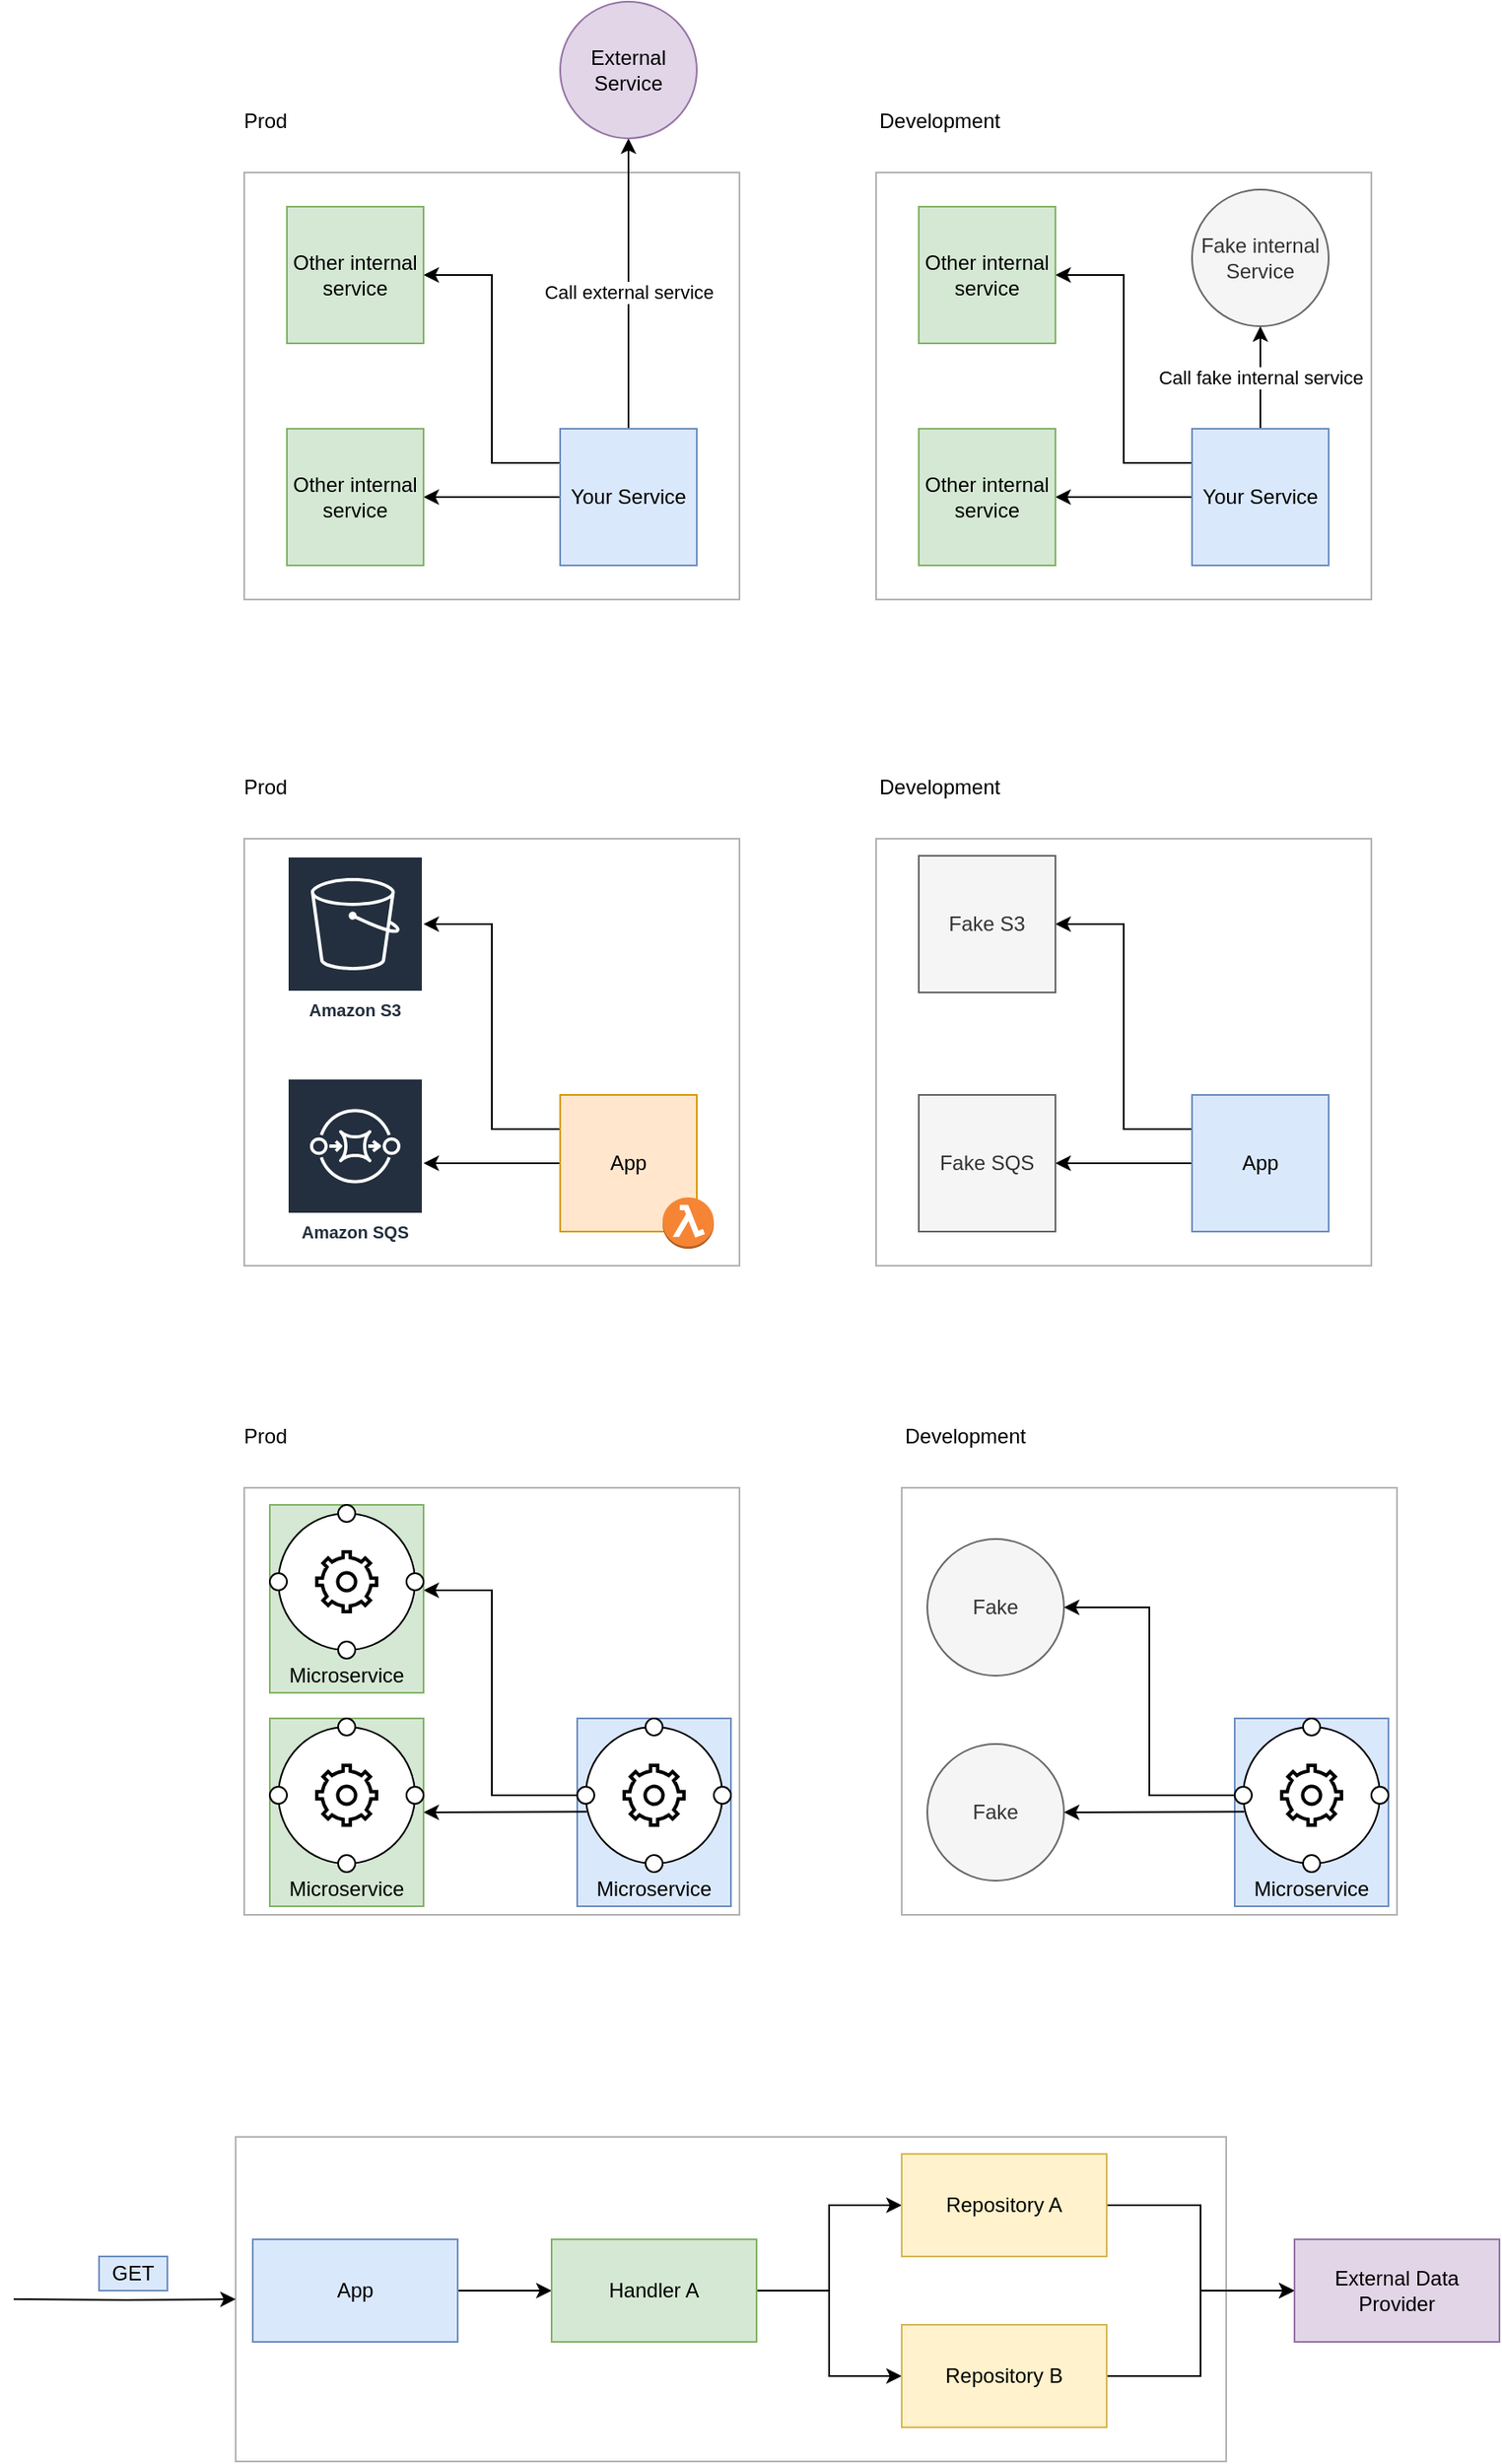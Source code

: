 <mxfile version="13.7.9" type="device"><diagram id="u_hLStqdALeqZsdArbY6" name="Page-1"><mxGraphModel dx="1936" dy="806" grid="1" gridSize="10" guides="1" tooltips="1" connect="1" arrows="1" fold="1" page="1" pageScale="1" pageWidth="850" pageHeight="1100" math="0" shadow="0"><root><mxCell id="0"/><mxCell id="1" parent="0"/><mxCell id="9PSi4sRRyA2TsP8I9HtH-1" value="" style="rounded=0;whiteSpace=wrap;html=1;fillColor=none;strokeColor=#B3B3B3;" parent="1" vertex="1"><mxGeometry x="90" y="1300" width="580" height="190" as="geometry"/></mxCell><mxCell id="SkMbfr3c_eXr5iaSoGJP-73" value="" style="rounded=0;whiteSpace=wrap;html=1;fillColor=none;strokeColor=#B3B3B3;" parent="1" vertex="1"><mxGeometry x="95" y="920" width="290" height="250" as="geometry"/></mxCell><mxCell id="SkMbfr3c_eXr5iaSoGJP-17" value="" style="rounded=0;whiteSpace=wrap;html=1;fillColor=none;strokeColor=#B3B3B3;" parent="1" vertex="1"><mxGeometry x="95" y="150" width="290" height="250" as="geometry"/></mxCell><mxCell id="SkMbfr3c_eXr5iaSoGJP-18" value="Prod" style="text;html=1;strokeColor=none;fillColor=none;align=center;verticalAlign=middle;whiteSpace=wrap;rounded=0;" parent="1" vertex="1"><mxGeometry x="95" y="110" width="25" height="20" as="geometry"/></mxCell><mxCell id="SkMbfr3c_eXr5iaSoGJP-21" value="" style="edgeStyle=none;rounded=0;orthogonalLoop=1;jettySize=auto;html=1;" parent="1" source="SkMbfr3c_eXr5iaSoGJP-19" target="SkMbfr3c_eXr5iaSoGJP-20" edge="1"><mxGeometry relative="1" as="geometry"/></mxCell><mxCell id="SkMbfr3c_eXr5iaSoGJP-23" value="" style="edgeStyle=orthogonalEdgeStyle;rounded=0;orthogonalLoop=1;jettySize=auto;html=1;exitX=0;exitY=0.25;exitDx=0;exitDy=0;entryX=1;entryY=0.5;entryDx=0;entryDy=0;" parent="1" source="SkMbfr3c_eXr5iaSoGJP-19" target="SkMbfr3c_eXr5iaSoGJP-22" edge="1"><mxGeometry relative="1" as="geometry"/></mxCell><mxCell id="SkMbfr3c_eXr5iaSoGJP-25" value="" style="edgeStyle=orthogonalEdgeStyle;rounded=0;orthogonalLoop=1;jettySize=auto;html=1;" parent="1" source="SkMbfr3c_eXr5iaSoGJP-19" target="SkMbfr3c_eXr5iaSoGJP-24" edge="1"><mxGeometry relative="1" as="geometry"/></mxCell><mxCell id="SkMbfr3c_eXr5iaSoGJP-26" value="Call external service" style="edgeLabel;html=1;align=center;verticalAlign=middle;resizable=0;points=[];" parent="SkMbfr3c_eXr5iaSoGJP-25" vertex="1" connectable="0"><mxGeometry x="0.171" y="-2" relative="1" as="geometry"><mxPoint x="-2" y="19.17" as="offset"/></mxGeometry></mxCell><mxCell id="SkMbfr3c_eXr5iaSoGJP-19" value="Your Service" style="whiteSpace=wrap;html=1;aspect=fixed;strokeColor=#6c8ebf;fillColor=#dae8fc;" parent="1" vertex="1"><mxGeometry x="280" y="300" width="80" height="80" as="geometry"/></mxCell><mxCell id="SkMbfr3c_eXr5iaSoGJP-20" value="Other internal service" style="whiteSpace=wrap;html=1;aspect=fixed;strokeColor=#82b366;fillColor=#d5e8d4;" parent="1" vertex="1"><mxGeometry x="120" y="300" width="80" height="80" as="geometry"/></mxCell><mxCell id="SkMbfr3c_eXr5iaSoGJP-22" value="Other internal service" style="whiteSpace=wrap;html=1;aspect=fixed;strokeColor=#82b366;fillColor=#d5e8d4;" parent="1" vertex="1"><mxGeometry x="120" y="170" width="80" height="80" as="geometry"/></mxCell><mxCell id="SkMbfr3c_eXr5iaSoGJP-24" value="External&lt;br&gt;Service" style="ellipse;whiteSpace=wrap;html=1;strokeColor=#9673a6;fillColor=#e1d5e7;" parent="1" vertex="1"><mxGeometry x="280" y="50" width="80" height="80" as="geometry"/></mxCell><mxCell id="SkMbfr3c_eXr5iaSoGJP-27" value="" style="rounded=0;whiteSpace=wrap;html=1;fillColor=none;strokeColor=#B3B3B3;" parent="1" vertex="1"><mxGeometry x="465" y="150" width="290" height="250" as="geometry"/></mxCell><mxCell id="SkMbfr3c_eXr5iaSoGJP-29" value="" style="edgeStyle=none;rounded=0;orthogonalLoop=1;jettySize=auto;html=1;" parent="1" source="SkMbfr3c_eXr5iaSoGJP-33" target="SkMbfr3c_eXr5iaSoGJP-34" edge="1"><mxGeometry relative="1" as="geometry"/></mxCell><mxCell id="SkMbfr3c_eXr5iaSoGJP-30" value="" style="edgeStyle=orthogonalEdgeStyle;rounded=0;orthogonalLoop=1;jettySize=auto;html=1;exitX=0;exitY=0.25;exitDx=0;exitDy=0;entryX=1;entryY=0.5;entryDx=0;entryDy=0;" parent="1" source="SkMbfr3c_eXr5iaSoGJP-33" target="SkMbfr3c_eXr5iaSoGJP-35" edge="1"><mxGeometry relative="1" as="geometry"/></mxCell><mxCell id="SkMbfr3c_eXr5iaSoGJP-31" value="" style="edgeStyle=orthogonalEdgeStyle;rounded=0;orthogonalLoop=1;jettySize=auto;html=1;" parent="1" source="SkMbfr3c_eXr5iaSoGJP-33" target="SkMbfr3c_eXr5iaSoGJP-36" edge="1"><mxGeometry relative="1" as="geometry"/></mxCell><mxCell id="SkMbfr3c_eXr5iaSoGJP-32" value="Call fake internal service" style="edgeLabel;html=1;align=center;verticalAlign=middle;resizable=0;points=[];" parent="SkMbfr3c_eXr5iaSoGJP-31" vertex="1" connectable="0"><mxGeometry x="0.171" y="-2" relative="1" as="geometry"><mxPoint x="-2" y="5.0" as="offset"/></mxGeometry></mxCell><mxCell id="SkMbfr3c_eXr5iaSoGJP-33" value="Your Service" style="whiteSpace=wrap;html=1;aspect=fixed;strokeColor=#6c8ebf;fillColor=#dae8fc;" parent="1" vertex="1"><mxGeometry x="650" y="300" width="80" height="80" as="geometry"/></mxCell><mxCell id="SkMbfr3c_eXr5iaSoGJP-34" value="Other internal service" style="whiteSpace=wrap;html=1;aspect=fixed;strokeColor=#82b366;fillColor=#d5e8d4;" parent="1" vertex="1"><mxGeometry x="490" y="300" width="80" height="80" as="geometry"/></mxCell><mxCell id="SkMbfr3c_eXr5iaSoGJP-35" value="Other internal service" style="whiteSpace=wrap;html=1;aspect=fixed;strokeColor=#82b366;fillColor=#d5e8d4;" parent="1" vertex="1"><mxGeometry x="490" y="170" width="80" height="80" as="geometry"/></mxCell><mxCell id="SkMbfr3c_eXr5iaSoGJP-36" value="Fake internal&lt;br&gt;Service" style="ellipse;whiteSpace=wrap;html=1;strokeColor=#666666;fillColor=#f5f5f5;fontColor=#333333;" parent="1" vertex="1"><mxGeometry x="650" y="160" width="80" height="80" as="geometry"/></mxCell><mxCell id="SkMbfr3c_eXr5iaSoGJP-37" value="" style="rounded=0;whiteSpace=wrap;html=1;fillColor=none;strokeColor=#B3B3B3;" parent="1" vertex="1"><mxGeometry x="95" y="540" width="290" height="250" as="geometry"/></mxCell><mxCell id="SkMbfr3c_eXr5iaSoGJP-38" value="Prod" style="text;html=1;strokeColor=none;fillColor=none;align=center;verticalAlign=middle;whiteSpace=wrap;rounded=0;" parent="1" vertex="1"><mxGeometry x="95" y="500" width="25" height="20" as="geometry"/></mxCell><mxCell id="SkMbfr3c_eXr5iaSoGJP-39" value="" style="edgeStyle=none;rounded=0;orthogonalLoop=1;jettySize=auto;html=1;" parent="1" source="SkMbfr3c_eXr5iaSoGJP-43" edge="1"><mxGeometry relative="1" as="geometry"><mxPoint x="200" y="730" as="targetPoint"/></mxGeometry></mxCell><mxCell id="SkMbfr3c_eXr5iaSoGJP-40" value="" style="edgeStyle=orthogonalEdgeStyle;rounded=0;orthogonalLoop=1;jettySize=auto;html=1;exitX=0;exitY=0.25;exitDx=0;exitDy=0;entryX=1;entryY=0.4;entryDx=0;entryDy=0;entryPerimeter=0;" parent="1" source="SkMbfr3c_eXr5iaSoGJP-43" target="SkMbfr3c_eXr5iaSoGJP-47" edge="1"><mxGeometry relative="1" as="geometry"><mxPoint x="200" y="600" as="targetPoint"/></mxGeometry></mxCell><mxCell id="SkMbfr3c_eXr5iaSoGJP-43" value="App" style="whiteSpace=wrap;html=1;aspect=fixed;strokeColor=#d79b00;fillColor=#ffe6cc;" parent="1" vertex="1"><mxGeometry x="280" y="690" width="80" height="80" as="geometry"/></mxCell><mxCell id="SkMbfr3c_eXr5iaSoGJP-47" value="Amazon S3" style="outlineConnect=0;fontColor=#232F3E;gradientColor=none;strokeColor=#ffffff;fillColor=#232F3E;dashed=0;verticalLabelPosition=middle;verticalAlign=bottom;align=center;html=1;whiteSpace=wrap;fontSize=10;fontStyle=1;spacing=3;shape=mxgraph.aws4.productIcon;prIcon=mxgraph.aws4.s3;" parent="1" vertex="1"><mxGeometry x="120" y="550" width="80" height="100" as="geometry"/></mxCell><mxCell id="SkMbfr3c_eXr5iaSoGJP-49" value="" style="outlineConnect=0;dashed=0;verticalLabelPosition=bottom;verticalAlign=top;align=center;html=1;shape=mxgraph.aws3.lambda_function;fillColor=#F58534;gradientColor=none;strokeColor=#B3B3B3;" parent="1" vertex="1"><mxGeometry x="340" y="750" width="30" height="30" as="geometry"/></mxCell><mxCell id="SkMbfr3c_eXr5iaSoGJP-50" value="Amazon SQS" style="outlineConnect=0;fontColor=#232F3E;gradientColor=none;strokeColor=#ffffff;fillColor=#232F3E;dashed=0;verticalLabelPosition=middle;verticalAlign=bottom;align=center;html=1;whiteSpace=wrap;fontSize=10;fontStyle=1;spacing=3;shape=mxgraph.aws4.productIcon;prIcon=mxgraph.aws4.sqs;" parent="1" vertex="1"><mxGeometry x="120" y="680" width="80" height="100" as="geometry"/></mxCell><mxCell id="SkMbfr3c_eXr5iaSoGJP-51" value="" style="rounded=0;whiteSpace=wrap;html=1;fillColor=none;strokeColor=#B3B3B3;" parent="1" vertex="1"><mxGeometry x="465" y="540" width="290" height="250" as="geometry"/></mxCell><mxCell id="SkMbfr3c_eXr5iaSoGJP-53" value="" style="edgeStyle=none;rounded=0;orthogonalLoop=1;jettySize=auto;html=1;" parent="1" source="SkMbfr3c_eXr5iaSoGJP-55" edge="1"><mxGeometry relative="1" as="geometry"><mxPoint x="570" y="730" as="targetPoint"/></mxGeometry></mxCell><mxCell id="SkMbfr3c_eXr5iaSoGJP-54" value="" style="edgeStyle=orthogonalEdgeStyle;rounded=0;orthogonalLoop=1;jettySize=auto;html=1;exitX=0;exitY=0.25;exitDx=0;exitDy=0;entryX=1;entryY=0.5;entryDx=0;entryDy=0;" parent="1" source="SkMbfr3c_eXr5iaSoGJP-55" target="SkMbfr3c_eXr5iaSoGJP-60" edge="1"><mxGeometry relative="1" as="geometry"><mxPoint x="570" y="590" as="targetPoint"/></mxGeometry></mxCell><mxCell id="SkMbfr3c_eXr5iaSoGJP-55" value="App" style="whiteSpace=wrap;html=1;aspect=fixed;strokeColor=#6c8ebf;fillColor=#dae8fc;" parent="1" vertex="1"><mxGeometry x="650" y="690" width="80" height="80" as="geometry"/></mxCell><mxCell id="SkMbfr3c_eXr5iaSoGJP-60" value="Fake S3" style="whiteSpace=wrap;html=1;aspect=fixed;strokeColor=#666666;fillColor=#f5f5f5;fontColor=#333333;" parent="1" vertex="1"><mxGeometry x="490" y="550" width="80" height="80" as="geometry"/></mxCell><mxCell id="SkMbfr3c_eXr5iaSoGJP-61" value="Fake SQS" style="whiteSpace=wrap;html=1;aspect=fixed;strokeColor=#666666;fillColor=#f5f5f5;fontColor=#333333;" parent="1" vertex="1"><mxGeometry x="490" y="690" width="80" height="80" as="geometry"/></mxCell><mxCell id="SkMbfr3c_eXr5iaSoGJP-72" value="" style="group;fillColor=#dae8fc;strokeColor=#6c8ebf;" parent="1" vertex="1" connectable="0"><mxGeometry x="290" y="1055" width="90" height="110" as="geometry"/></mxCell><mxCell id="SkMbfr3c_eXr5iaSoGJP-71" value="" style="group" parent="SkMbfr3c_eXr5iaSoGJP-72" vertex="1" connectable="0"><mxGeometry width="90" height="110" as="geometry"/></mxCell><mxCell id="SkMbfr3c_eXr5iaSoGJP-69" value="" style="group" parent="SkMbfr3c_eXr5iaSoGJP-71" vertex="1" connectable="0"><mxGeometry width="90" height="90" as="geometry"/></mxCell><mxCell id="SkMbfr3c_eXr5iaSoGJP-64" value="" style="ellipse;whiteSpace=wrap;html=1;aspect=fixed;strokeColor=#000000;fillColor=#ffffff;" parent="SkMbfr3c_eXr5iaSoGJP-69" vertex="1"><mxGeometry x="5" y="5" width="80" height="80" as="geometry"/></mxCell><mxCell id="SkMbfr3c_eXr5iaSoGJP-63" value="" style="html=1;verticalLabelPosition=bottom;align=center;labelBackgroundColor=#ffffff;verticalAlign=top;strokeWidth=2;shadow=0;dashed=0;shape=mxgraph.ios7.icons.settings;fillColor=#ffffff;" parent="SkMbfr3c_eXr5iaSoGJP-69" vertex="1"><mxGeometry x="27.5" y="27.5" width="35" height="35" as="geometry"/></mxCell><mxCell id="SkMbfr3c_eXr5iaSoGJP-65" value="" style="ellipse;whiteSpace=wrap;html=1;aspect=fixed;" parent="SkMbfr3c_eXr5iaSoGJP-69" vertex="1"><mxGeometry x="40" width="10" height="10" as="geometry"/></mxCell><mxCell id="SkMbfr3c_eXr5iaSoGJP-66" value="" style="ellipse;whiteSpace=wrap;html=1;aspect=fixed;strokeColor=#000000;" parent="SkMbfr3c_eXr5iaSoGJP-69" vertex="1"><mxGeometry y="40" width="10" height="10" as="geometry"/></mxCell><mxCell id="SkMbfr3c_eXr5iaSoGJP-67" value="" style="ellipse;whiteSpace=wrap;html=1;aspect=fixed;strokeColor=#000000;" parent="SkMbfr3c_eXr5iaSoGJP-69" vertex="1"><mxGeometry x="40" y="80" width="10" height="10" as="geometry"/></mxCell><mxCell id="SkMbfr3c_eXr5iaSoGJP-68" value="" style="ellipse;whiteSpace=wrap;html=1;aspect=fixed;strokeColor=#000000;" parent="SkMbfr3c_eXr5iaSoGJP-69" vertex="1"><mxGeometry x="80" y="40" width="10" height="10" as="geometry"/></mxCell><mxCell id="SkMbfr3c_eXr5iaSoGJP-70" value="Microservice" style="text;html=1;strokeColor=none;fillColor=none;align=center;verticalAlign=middle;whiteSpace=wrap;rounded=0;" parent="SkMbfr3c_eXr5iaSoGJP-71" vertex="1"><mxGeometry x="5" y="90" width="80" height="20" as="geometry"/></mxCell><mxCell id="SkMbfr3c_eXr5iaSoGJP-74" value="Prod" style="text;html=1;strokeColor=none;fillColor=none;align=center;verticalAlign=middle;whiteSpace=wrap;rounded=0;" parent="1" vertex="1"><mxGeometry x="95" y="880" width="25" height="20" as="geometry"/></mxCell><mxCell id="SkMbfr3c_eXr5iaSoGJP-75" value="" style="edgeStyle=none;rounded=0;orthogonalLoop=1;jettySize=auto;html=1;exitX=0.008;exitY=0.62;exitDx=0;exitDy=0;exitPerimeter=0;" parent="1" source="SkMbfr3c_eXr5iaSoGJP-64" edge="1"><mxGeometry relative="1" as="geometry"><mxPoint x="200" y="1110" as="targetPoint"/><mxPoint x="280" y="1110" as="sourcePoint"/></mxGeometry></mxCell><mxCell id="SkMbfr3c_eXr5iaSoGJP-76" value="" style="edgeStyle=orthogonalEdgeStyle;rounded=0;orthogonalLoop=1;jettySize=auto;html=1;exitX=0;exitY=0.5;exitDx=0;exitDy=0;" parent="1" source="SkMbfr3c_eXr5iaSoGJP-66" edge="1"><mxGeometry relative="1" as="geometry"><mxPoint x="200" y="980" as="targetPoint"/><mxPoint x="280" y="1100" as="sourcePoint"/><Array as="points"><mxPoint x="240" y="1100"/><mxPoint x="240" y="980"/></Array></mxGeometry></mxCell><mxCell id="SkMbfr3c_eXr5iaSoGJP-81" value="" style="group;fillColor=#d5e8d4;strokeColor=#82b366;" parent="1" vertex="1" connectable="0"><mxGeometry x="110" y="930" width="90" height="110" as="geometry"/></mxCell><mxCell id="SkMbfr3c_eXr5iaSoGJP-82" value="" style="group" parent="SkMbfr3c_eXr5iaSoGJP-81" vertex="1" connectable="0"><mxGeometry width="90" height="110" as="geometry"/></mxCell><mxCell id="SkMbfr3c_eXr5iaSoGJP-83" value="" style="group" parent="SkMbfr3c_eXr5iaSoGJP-82" vertex="1" connectable="0"><mxGeometry width="90" height="90" as="geometry"/></mxCell><mxCell id="SkMbfr3c_eXr5iaSoGJP-84" value="" style="ellipse;whiteSpace=wrap;html=1;aspect=fixed;strokeColor=#000000;fillColor=#ffffff;" parent="SkMbfr3c_eXr5iaSoGJP-83" vertex="1"><mxGeometry x="5" y="5" width="80" height="80" as="geometry"/></mxCell><mxCell id="SkMbfr3c_eXr5iaSoGJP-85" value="" style="html=1;verticalLabelPosition=bottom;align=center;labelBackgroundColor=#ffffff;verticalAlign=top;strokeWidth=2;shadow=0;dashed=0;shape=mxgraph.ios7.icons.settings;fillColor=#ffffff;" parent="SkMbfr3c_eXr5iaSoGJP-83" vertex="1"><mxGeometry x="27.5" y="27.5" width="35" height="35" as="geometry"/></mxCell><mxCell id="SkMbfr3c_eXr5iaSoGJP-86" value="" style="ellipse;whiteSpace=wrap;html=1;aspect=fixed;" parent="SkMbfr3c_eXr5iaSoGJP-83" vertex="1"><mxGeometry x="40" width="10" height="10" as="geometry"/></mxCell><mxCell id="SkMbfr3c_eXr5iaSoGJP-87" value="" style="ellipse;whiteSpace=wrap;html=1;aspect=fixed;strokeColor=#000000;" parent="SkMbfr3c_eXr5iaSoGJP-83" vertex="1"><mxGeometry y="40" width="10" height="10" as="geometry"/></mxCell><mxCell id="SkMbfr3c_eXr5iaSoGJP-88" value="" style="ellipse;whiteSpace=wrap;html=1;aspect=fixed;strokeColor=#000000;" parent="SkMbfr3c_eXr5iaSoGJP-83" vertex="1"><mxGeometry x="40" y="80" width="10" height="10" as="geometry"/></mxCell><mxCell id="SkMbfr3c_eXr5iaSoGJP-89" value="" style="ellipse;whiteSpace=wrap;html=1;aspect=fixed;strokeColor=#000000;" parent="SkMbfr3c_eXr5iaSoGJP-83" vertex="1"><mxGeometry x="80" y="40" width="10" height="10" as="geometry"/></mxCell><mxCell id="SkMbfr3c_eXr5iaSoGJP-90" value="Microservice" style="text;html=1;strokeColor=none;fillColor=none;align=center;verticalAlign=middle;whiteSpace=wrap;rounded=0;" parent="SkMbfr3c_eXr5iaSoGJP-82" vertex="1"><mxGeometry x="5" y="90" width="80" height="20" as="geometry"/></mxCell><mxCell id="SkMbfr3c_eXr5iaSoGJP-91" value="" style="group;fillColor=#d5e8d4;strokeColor=#82b366;" parent="1" vertex="1" connectable="0"><mxGeometry x="110" y="1055" width="90" height="110" as="geometry"/></mxCell><mxCell id="SkMbfr3c_eXr5iaSoGJP-92" value="" style="group" parent="SkMbfr3c_eXr5iaSoGJP-91" vertex="1" connectable="0"><mxGeometry width="90" height="110" as="geometry"/></mxCell><mxCell id="SkMbfr3c_eXr5iaSoGJP-93" value="" style="group" parent="SkMbfr3c_eXr5iaSoGJP-92" vertex="1" connectable="0"><mxGeometry width="90" height="90" as="geometry"/></mxCell><mxCell id="SkMbfr3c_eXr5iaSoGJP-94" value="" style="ellipse;whiteSpace=wrap;html=1;aspect=fixed;strokeColor=#000000;fillColor=#ffffff;" parent="SkMbfr3c_eXr5iaSoGJP-93" vertex="1"><mxGeometry x="5" y="5" width="80" height="80" as="geometry"/></mxCell><mxCell id="SkMbfr3c_eXr5iaSoGJP-95" value="" style="html=1;verticalLabelPosition=bottom;align=center;labelBackgroundColor=#ffffff;verticalAlign=top;strokeWidth=2;shadow=0;dashed=0;shape=mxgraph.ios7.icons.settings;fillColor=#ffffff;" parent="SkMbfr3c_eXr5iaSoGJP-93" vertex="1"><mxGeometry x="27.5" y="27.5" width="35" height="35" as="geometry"/></mxCell><mxCell id="SkMbfr3c_eXr5iaSoGJP-96" value="" style="ellipse;whiteSpace=wrap;html=1;aspect=fixed;" parent="SkMbfr3c_eXr5iaSoGJP-93" vertex="1"><mxGeometry x="40" width="10" height="10" as="geometry"/></mxCell><mxCell id="SkMbfr3c_eXr5iaSoGJP-97" value="" style="ellipse;whiteSpace=wrap;html=1;aspect=fixed;strokeColor=#000000;" parent="SkMbfr3c_eXr5iaSoGJP-93" vertex="1"><mxGeometry y="40" width="10" height="10" as="geometry"/></mxCell><mxCell id="SkMbfr3c_eXr5iaSoGJP-98" value="" style="ellipse;whiteSpace=wrap;html=1;aspect=fixed;strokeColor=#000000;" parent="SkMbfr3c_eXr5iaSoGJP-93" vertex="1"><mxGeometry x="40" y="80" width="10" height="10" as="geometry"/></mxCell><mxCell id="SkMbfr3c_eXr5iaSoGJP-99" value="" style="ellipse;whiteSpace=wrap;html=1;aspect=fixed;strokeColor=#000000;" parent="SkMbfr3c_eXr5iaSoGJP-93" vertex="1"><mxGeometry x="80" y="40" width="10" height="10" as="geometry"/></mxCell><mxCell id="SkMbfr3c_eXr5iaSoGJP-100" value="Microservice" style="text;html=1;strokeColor=none;fillColor=none;align=center;verticalAlign=middle;whiteSpace=wrap;rounded=0;" parent="SkMbfr3c_eXr5iaSoGJP-92" vertex="1"><mxGeometry x="5" y="90" width="80" height="20" as="geometry"/></mxCell><mxCell id="SkMbfr3c_eXr5iaSoGJP-101" value="" style="rounded=0;whiteSpace=wrap;html=1;fillColor=none;strokeColor=#B3B3B3;" parent="1" vertex="1"><mxGeometry x="480" y="920" width="290" height="250" as="geometry"/></mxCell><mxCell id="SkMbfr3c_eXr5iaSoGJP-102" value="" style="group;fillColor=#dae8fc;strokeColor=#6c8ebf;" parent="1" vertex="1" connectable="0"><mxGeometry x="675" y="1055" width="90" height="110" as="geometry"/></mxCell><mxCell id="SkMbfr3c_eXr5iaSoGJP-103" value="" style="group" parent="SkMbfr3c_eXr5iaSoGJP-102" vertex="1" connectable="0"><mxGeometry width="90" height="110" as="geometry"/></mxCell><mxCell id="SkMbfr3c_eXr5iaSoGJP-104" value="" style="group" parent="SkMbfr3c_eXr5iaSoGJP-103" vertex="1" connectable="0"><mxGeometry width="90" height="90" as="geometry"/></mxCell><mxCell id="SkMbfr3c_eXr5iaSoGJP-105" value="" style="ellipse;whiteSpace=wrap;html=1;aspect=fixed;strokeColor=#000000;fillColor=#ffffff;" parent="SkMbfr3c_eXr5iaSoGJP-104" vertex="1"><mxGeometry x="5" y="5" width="80" height="80" as="geometry"/></mxCell><mxCell id="SkMbfr3c_eXr5iaSoGJP-106" value="" style="html=1;verticalLabelPosition=bottom;align=center;labelBackgroundColor=#ffffff;verticalAlign=top;strokeWidth=2;shadow=0;dashed=0;shape=mxgraph.ios7.icons.settings;fillColor=#ffffff;" parent="SkMbfr3c_eXr5iaSoGJP-104" vertex="1"><mxGeometry x="27.5" y="27.5" width="35" height="35" as="geometry"/></mxCell><mxCell id="SkMbfr3c_eXr5iaSoGJP-107" value="" style="ellipse;whiteSpace=wrap;html=1;aspect=fixed;" parent="SkMbfr3c_eXr5iaSoGJP-104" vertex="1"><mxGeometry x="40" width="10" height="10" as="geometry"/></mxCell><mxCell id="SkMbfr3c_eXr5iaSoGJP-108" value="" style="ellipse;whiteSpace=wrap;html=1;aspect=fixed;strokeColor=#000000;" parent="SkMbfr3c_eXr5iaSoGJP-104" vertex="1"><mxGeometry y="40" width="10" height="10" as="geometry"/></mxCell><mxCell id="SkMbfr3c_eXr5iaSoGJP-109" value="" style="ellipse;whiteSpace=wrap;html=1;aspect=fixed;strokeColor=#000000;" parent="SkMbfr3c_eXr5iaSoGJP-104" vertex="1"><mxGeometry x="40" y="80" width="10" height="10" as="geometry"/></mxCell><mxCell id="SkMbfr3c_eXr5iaSoGJP-110" value="" style="ellipse;whiteSpace=wrap;html=1;aspect=fixed;strokeColor=#000000;" parent="SkMbfr3c_eXr5iaSoGJP-104" vertex="1"><mxGeometry x="80" y="40" width="10" height="10" as="geometry"/></mxCell><mxCell id="SkMbfr3c_eXr5iaSoGJP-111" value="Microservice" style="text;html=1;strokeColor=none;fillColor=none;align=center;verticalAlign=middle;whiteSpace=wrap;rounded=0;" parent="SkMbfr3c_eXr5iaSoGJP-103" vertex="1"><mxGeometry x="5" y="90" width="80" height="20" as="geometry"/></mxCell><mxCell id="SkMbfr3c_eXr5iaSoGJP-113" value="" style="edgeStyle=none;rounded=0;orthogonalLoop=1;jettySize=auto;html=1;exitX=0.008;exitY=0.62;exitDx=0;exitDy=0;exitPerimeter=0;entryX=1;entryY=0.5;entryDx=0;entryDy=0;" parent="1" source="SkMbfr3c_eXr5iaSoGJP-105" target="SkMbfr3c_eXr5iaSoGJP-137" edge="1"><mxGeometry relative="1" as="geometry"><mxPoint x="585" y="1120.0" as="targetPoint"/><mxPoint x="665" y="1120" as="sourcePoint"/></mxGeometry></mxCell><mxCell id="SkMbfr3c_eXr5iaSoGJP-114" value="" style="edgeStyle=orthogonalEdgeStyle;rounded=0;orthogonalLoop=1;jettySize=auto;html=1;exitX=0;exitY=0.5;exitDx=0;exitDy=0;entryX=1;entryY=0.5;entryDx=0;entryDy=0;" parent="1" source="SkMbfr3c_eXr5iaSoGJP-108" target="SkMbfr3c_eXr5iaSoGJP-136" edge="1"><mxGeometry relative="1" as="geometry"><mxPoint x="585" y="990" as="targetPoint"/><mxPoint x="665" y="1110" as="sourcePoint"/><Array as="points"><mxPoint x="625" y="1100"/><mxPoint x="625" y="990"/></Array></mxGeometry></mxCell><mxCell id="SkMbfr3c_eXr5iaSoGJP-135" value="Development" style="text;html=1;strokeColor=none;fillColor=none;align=left;verticalAlign=middle;whiteSpace=wrap;rounded=0;" parent="1" vertex="1"><mxGeometry x="480" y="880" width="110" height="20" as="geometry"/></mxCell><mxCell id="SkMbfr3c_eXr5iaSoGJP-136" value="Fake" style="ellipse;whiteSpace=wrap;html=1;aspect=fixed;strokeColor=#666666;fillColor=#f5f5f5;fontColor=#333333;" parent="1" vertex="1"><mxGeometry x="495" y="950" width="80" height="80" as="geometry"/></mxCell><mxCell id="SkMbfr3c_eXr5iaSoGJP-137" value="Fake" style="ellipse;whiteSpace=wrap;html=1;aspect=fixed;strokeColor=#666666;fillColor=#f5f5f5;fontColor=#333333;" parent="1" vertex="1"><mxGeometry x="495" y="1070" width="80" height="80" as="geometry"/></mxCell><mxCell id="SkMbfr3c_eXr5iaSoGJP-140" value="" style="edgeStyle=orthogonalEdgeStyle;rounded=0;orthogonalLoop=1;jettySize=auto;html=1;" parent="1" source="SkMbfr3c_eXr5iaSoGJP-138" target="SkMbfr3c_eXr5iaSoGJP-139" edge="1"><mxGeometry relative="1" as="geometry"/></mxCell><mxCell id="SkMbfr3c_eXr5iaSoGJP-138" value="App" style="rounded=0;whiteSpace=wrap;html=1;strokeColor=#6c8ebf;fillColor=#dae8fc;" parent="1" vertex="1"><mxGeometry x="100" y="1360" width="120" height="60" as="geometry"/></mxCell><mxCell id="SkMbfr3c_eXr5iaSoGJP-142" value="" style="edgeStyle=orthogonalEdgeStyle;rounded=0;orthogonalLoop=1;jettySize=auto;html=1;" parent="1" source="SkMbfr3c_eXr5iaSoGJP-139" target="SkMbfr3c_eXr5iaSoGJP-141" edge="1"><mxGeometry relative="1" as="geometry"/></mxCell><mxCell id="SkMbfr3c_eXr5iaSoGJP-144" value="" style="edgeStyle=orthogonalEdgeStyle;rounded=0;orthogonalLoop=1;jettySize=auto;html=1;" parent="1" source="SkMbfr3c_eXr5iaSoGJP-139" target="SkMbfr3c_eXr5iaSoGJP-143" edge="1"><mxGeometry relative="1" as="geometry"/></mxCell><mxCell id="SkMbfr3c_eXr5iaSoGJP-139" value="Handler A" style="rounded=0;whiteSpace=wrap;html=1;strokeColor=#82b366;fillColor=#d5e8d4;" parent="1" vertex="1"><mxGeometry x="275" y="1360" width="120" height="60" as="geometry"/></mxCell><mxCell id="SkMbfr3c_eXr5iaSoGJP-146" value="" style="edgeStyle=orthogonalEdgeStyle;rounded=0;orthogonalLoop=1;jettySize=auto;html=1;" parent="1" source="SkMbfr3c_eXr5iaSoGJP-141" target="SkMbfr3c_eXr5iaSoGJP-145" edge="1"><mxGeometry relative="1" as="geometry"/></mxCell><mxCell id="SkMbfr3c_eXr5iaSoGJP-141" value="Repository A" style="rounded=0;whiteSpace=wrap;html=1;strokeColor=#d6b656;fillColor=#fff2cc;" parent="1" vertex="1"><mxGeometry x="480" y="1310" width="120" height="60" as="geometry"/></mxCell><mxCell id="SkMbfr3c_eXr5iaSoGJP-147" value="" style="edgeStyle=orthogonalEdgeStyle;rounded=0;orthogonalLoop=1;jettySize=auto;html=1;" parent="1" source="SkMbfr3c_eXr5iaSoGJP-143" target="SkMbfr3c_eXr5iaSoGJP-145" edge="1"><mxGeometry relative="1" as="geometry"/></mxCell><mxCell id="SkMbfr3c_eXr5iaSoGJP-143" value="Repository B" style="rounded=0;whiteSpace=wrap;html=1;strokeColor=#d6b656;fillColor=#fff2cc;" parent="1" vertex="1"><mxGeometry x="480" y="1410" width="120" height="60" as="geometry"/></mxCell><mxCell id="SkMbfr3c_eXr5iaSoGJP-145" value="External Data Provider" style="rounded=0;whiteSpace=wrap;html=1;strokeColor=#9673a6;fillColor=#e1d5e7;" parent="1" vertex="1"><mxGeometry x="710" y="1360" width="120" height="60" as="geometry"/></mxCell><mxCell id="9PSi4sRRyA2TsP8I9HtH-2" style="edgeStyle=orthogonalEdgeStyle;rounded=0;orthogonalLoop=1;jettySize=auto;html=1;entryX=0;entryY=0.5;entryDx=0;entryDy=0;" parent="1" target="9PSi4sRRyA2TsP8I9HtH-1" edge="1"><mxGeometry relative="1" as="geometry"><mxPoint x="-40" y="1395" as="sourcePoint"/></mxGeometry></mxCell><mxCell id="9PSi4sRRyA2TsP8I9HtH-3" value="GET" style="text;html=1;strokeColor=#6c8ebf;fillColor=#dae8fc;align=center;verticalAlign=middle;whiteSpace=wrap;rounded=0;" parent="1" vertex="1"><mxGeometry x="10" y="1370" width="40" height="20" as="geometry"/></mxCell><mxCell id="ZJ4yNcqV7SBpwtCmOOs5-1" value="Development" style="text;html=1;strokeColor=none;fillColor=none;align=left;verticalAlign=middle;whiteSpace=wrap;rounded=0;" vertex="1" parent="1"><mxGeometry x="465" y="500" width="75" height="20" as="geometry"/></mxCell><mxCell id="ZJ4yNcqV7SBpwtCmOOs5-2" value="Development" style="text;html=1;strokeColor=none;fillColor=none;align=left;verticalAlign=middle;whiteSpace=wrap;rounded=0;" vertex="1" parent="1"><mxGeometry x="465" y="110" width="110" height="20" as="geometry"/></mxCell></root></mxGraphModel></diagram></mxfile>